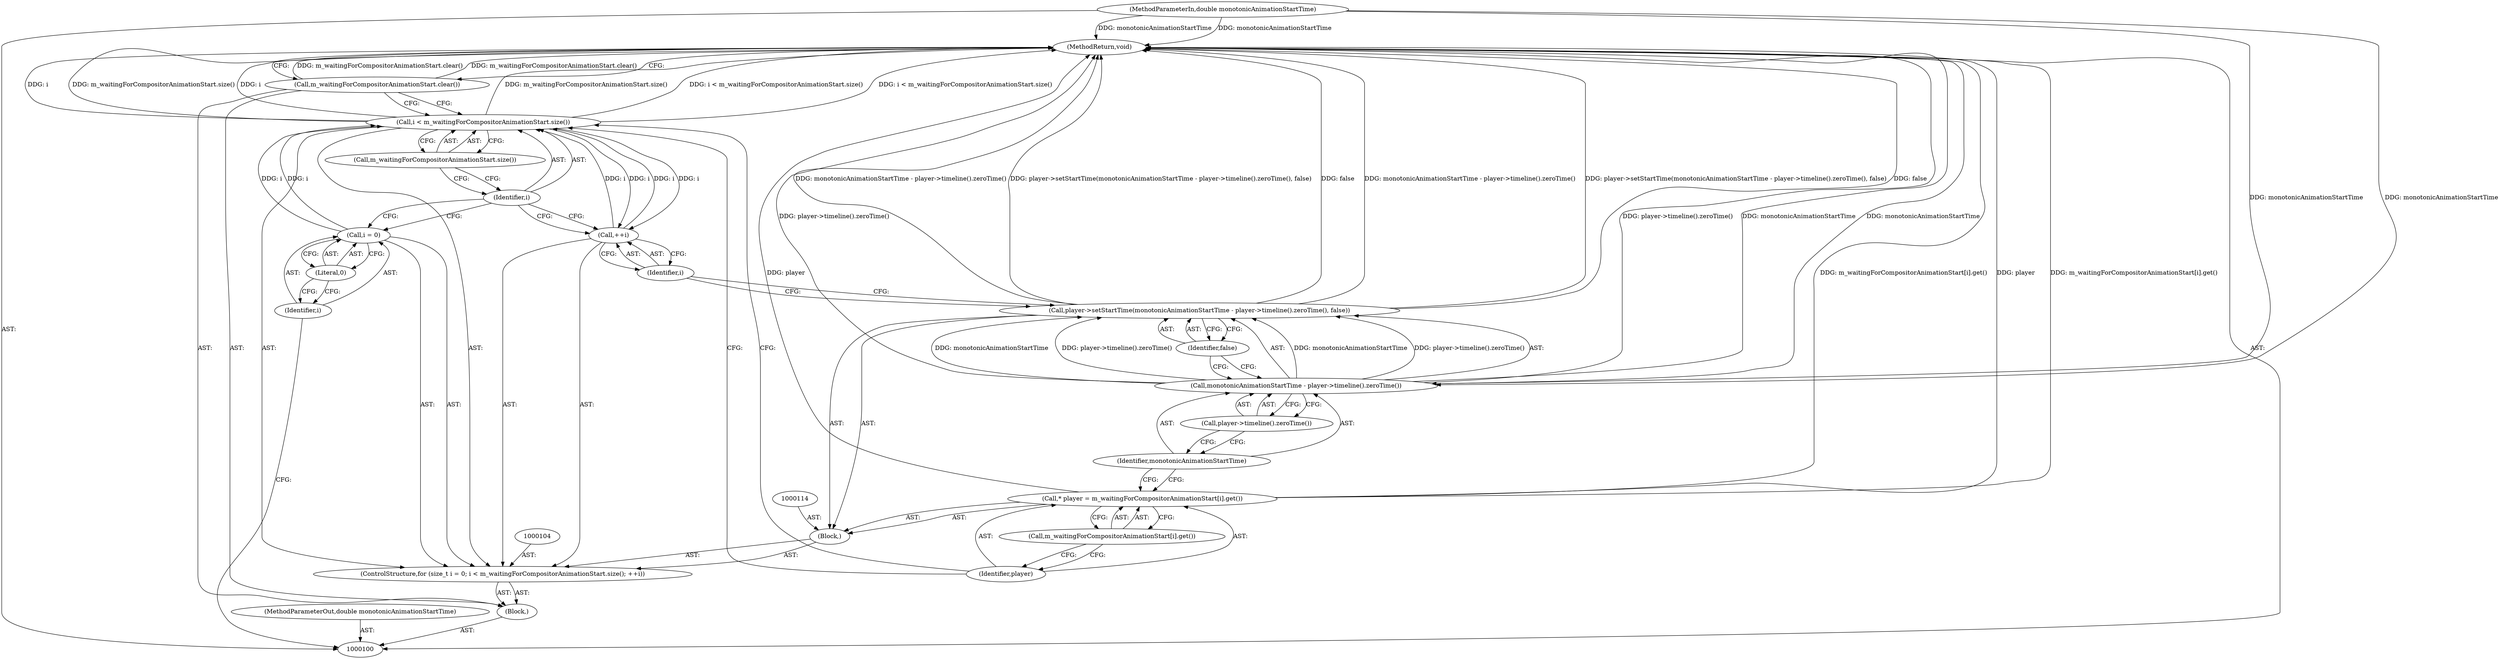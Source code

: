 digraph "0_Chrome_75f1a0ebf09d110642f19dd4e389004e949a7828_1" {
"1000124" [label="(MethodReturn,void)"];
"1000101" [label="(MethodParameterIn,double monotonicAnimationStartTime)"];
"1000168" [label="(MethodParameterOut,double monotonicAnimationStartTime)"];
"1000102" [label="(Block,)"];
"1000105" [label="(Call,i = 0)"];
"1000106" [label="(Identifier,i)"];
"1000107" [label="(Literal,0)"];
"1000108" [label="(Call,i < m_waitingForCompositorAnimationStart.size())"];
"1000109" [label="(Identifier,i)"];
"1000110" [label="(Call,m_waitingForCompositorAnimationStart.size())"];
"1000103" [label="(ControlStructure,for (size_t i = 0; i < m_waitingForCompositorAnimationStart.size(); ++i))"];
"1000111" [label="(Call,++i)"];
"1000112" [label="(Identifier,i)"];
"1000115" [label="(Call,* player = m_waitingForCompositorAnimationStart[i].get())"];
"1000116" [label="(Identifier,player)"];
"1000117" [label="(Call,m_waitingForCompositorAnimationStart[i].get())"];
"1000113" [label="(Block,)"];
"1000119" [label="(Call,monotonicAnimationStartTime - player->timeline().zeroTime())"];
"1000120" [label="(Identifier,monotonicAnimationStartTime)"];
"1000121" [label="(Call,player->timeline().zeroTime())"];
"1000118" [label="(Call,player->setStartTime(monotonicAnimationStartTime - player->timeline().zeroTime(), false))"];
"1000122" [label="(Identifier,false)"];
"1000123" [label="(Call,m_waitingForCompositorAnimationStart.clear())"];
"1000124" -> "1000100"  [label="AST: "];
"1000124" -> "1000123"  [label="CFG: "];
"1000115" -> "1000124"  [label="DDG: m_waitingForCompositorAnimationStart[i].get()"];
"1000115" -> "1000124"  [label="DDG: player"];
"1000108" -> "1000124"  [label="DDG: i < m_waitingForCompositorAnimationStart.size()"];
"1000108" -> "1000124"  [label="DDG: i"];
"1000108" -> "1000124"  [label="DDG: m_waitingForCompositorAnimationStart.size()"];
"1000123" -> "1000124"  [label="DDG: m_waitingForCompositorAnimationStart.clear()"];
"1000118" -> "1000124"  [label="DDG: player->setStartTime(monotonicAnimationStartTime - player->timeline().zeroTime(), false)"];
"1000118" -> "1000124"  [label="DDG: false"];
"1000118" -> "1000124"  [label="DDG: monotonicAnimationStartTime - player->timeline().zeroTime()"];
"1000119" -> "1000124"  [label="DDG: player->timeline().zeroTime()"];
"1000119" -> "1000124"  [label="DDG: monotonicAnimationStartTime"];
"1000101" -> "1000124"  [label="DDG: monotonicAnimationStartTime"];
"1000101" -> "1000100"  [label="AST: "];
"1000101" -> "1000124"  [label="DDG: monotonicAnimationStartTime"];
"1000101" -> "1000119"  [label="DDG: monotonicAnimationStartTime"];
"1000168" -> "1000100"  [label="AST: "];
"1000102" -> "1000100"  [label="AST: "];
"1000103" -> "1000102"  [label="AST: "];
"1000123" -> "1000102"  [label="AST: "];
"1000105" -> "1000103"  [label="AST: "];
"1000105" -> "1000107"  [label="CFG: "];
"1000106" -> "1000105"  [label="AST: "];
"1000107" -> "1000105"  [label="AST: "];
"1000109" -> "1000105"  [label="CFG: "];
"1000105" -> "1000108"  [label="DDG: i"];
"1000106" -> "1000105"  [label="AST: "];
"1000106" -> "1000100"  [label="CFG: "];
"1000107" -> "1000106"  [label="CFG: "];
"1000107" -> "1000105"  [label="AST: "];
"1000107" -> "1000106"  [label="CFG: "];
"1000105" -> "1000107"  [label="CFG: "];
"1000108" -> "1000103"  [label="AST: "];
"1000108" -> "1000110"  [label="CFG: "];
"1000109" -> "1000108"  [label="AST: "];
"1000110" -> "1000108"  [label="AST: "];
"1000116" -> "1000108"  [label="CFG: "];
"1000123" -> "1000108"  [label="CFG: "];
"1000108" -> "1000124"  [label="DDG: i < m_waitingForCompositorAnimationStart.size()"];
"1000108" -> "1000124"  [label="DDG: i"];
"1000108" -> "1000124"  [label="DDG: m_waitingForCompositorAnimationStart.size()"];
"1000111" -> "1000108"  [label="DDG: i"];
"1000105" -> "1000108"  [label="DDG: i"];
"1000108" -> "1000111"  [label="DDG: i"];
"1000109" -> "1000108"  [label="AST: "];
"1000109" -> "1000105"  [label="CFG: "];
"1000109" -> "1000111"  [label="CFG: "];
"1000110" -> "1000109"  [label="CFG: "];
"1000110" -> "1000108"  [label="AST: "];
"1000110" -> "1000109"  [label="CFG: "];
"1000108" -> "1000110"  [label="CFG: "];
"1000103" -> "1000102"  [label="AST: "];
"1000104" -> "1000103"  [label="AST: "];
"1000105" -> "1000103"  [label="AST: "];
"1000108" -> "1000103"  [label="AST: "];
"1000111" -> "1000103"  [label="AST: "];
"1000113" -> "1000103"  [label="AST: "];
"1000111" -> "1000103"  [label="AST: "];
"1000111" -> "1000112"  [label="CFG: "];
"1000112" -> "1000111"  [label="AST: "];
"1000109" -> "1000111"  [label="CFG: "];
"1000111" -> "1000108"  [label="DDG: i"];
"1000108" -> "1000111"  [label="DDG: i"];
"1000112" -> "1000111"  [label="AST: "];
"1000112" -> "1000118"  [label="CFG: "];
"1000111" -> "1000112"  [label="CFG: "];
"1000115" -> "1000113"  [label="AST: "];
"1000115" -> "1000117"  [label="CFG: "];
"1000116" -> "1000115"  [label="AST: "];
"1000117" -> "1000115"  [label="AST: "];
"1000120" -> "1000115"  [label="CFG: "];
"1000115" -> "1000124"  [label="DDG: m_waitingForCompositorAnimationStart[i].get()"];
"1000115" -> "1000124"  [label="DDG: player"];
"1000116" -> "1000115"  [label="AST: "];
"1000116" -> "1000108"  [label="CFG: "];
"1000117" -> "1000116"  [label="CFG: "];
"1000117" -> "1000115"  [label="AST: "];
"1000117" -> "1000116"  [label="CFG: "];
"1000115" -> "1000117"  [label="CFG: "];
"1000113" -> "1000103"  [label="AST: "];
"1000114" -> "1000113"  [label="AST: "];
"1000115" -> "1000113"  [label="AST: "];
"1000118" -> "1000113"  [label="AST: "];
"1000119" -> "1000118"  [label="AST: "];
"1000119" -> "1000121"  [label="CFG: "];
"1000120" -> "1000119"  [label="AST: "];
"1000121" -> "1000119"  [label="AST: "];
"1000122" -> "1000119"  [label="CFG: "];
"1000119" -> "1000124"  [label="DDG: player->timeline().zeroTime()"];
"1000119" -> "1000124"  [label="DDG: monotonicAnimationStartTime"];
"1000119" -> "1000118"  [label="DDG: monotonicAnimationStartTime"];
"1000119" -> "1000118"  [label="DDG: player->timeline().zeroTime()"];
"1000101" -> "1000119"  [label="DDG: monotonicAnimationStartTime"];
"1000120" -> "1000119"  [label="AST: "];
"1000120" -> "1000115"  [label="CFG: "];
"1000121" -> "1000120"  [label="CFG: "];
"1000121" -> "1000119"  [label="AST: "];
"1000121" -> "1000120"  [label="CFG: "];
"1000119" -> "1000121"  [label="CFG: "];
"1000118" -> "1000113"  [label="AST: "];
"1000118" -> "1000122"  [label="CFG: "];
"1000119" -> "1000118"  [label="AST: "];
"1000122" -> "1000118"  [label="AST: "];
"1000112" -> "1000118"  [label="CFG: "];
"1000118" -> "1000124"  [label="DDG: player->setStartTime(monotonicAnimationStartTime - player->timeline().zeroTime(), false)"];
"1000118" -> "1000124"  [label="DDG: false"];
"1000118" -> "1000124"  [label="DDG: monotonicAnimationStartTime - player->timeline().zeroTime()"];
"1000119" -> "1000118"  [label="DDG: monotonicAnimationStartTime"];
"1000119" -> "1000118"  [label="DDG: player->timeline().zeroTime()"];
"1000122" -> "1000118"  [label="AST: "];
"1000122" -> "1000119"  [label="CFG: "];
"1000118" -> "1000122"  [label="CFG: "];
"1000123" -> "1000102"  [label="AST: "];
"1000123" -> "1000108"  [label="CFG: "];
"1000124" -> "1000123"  [label="CFG: "];
"1000123" -> "1000124"  [label="DDG: m_waitingForCompositorAnimationStart.clear()"];
}
